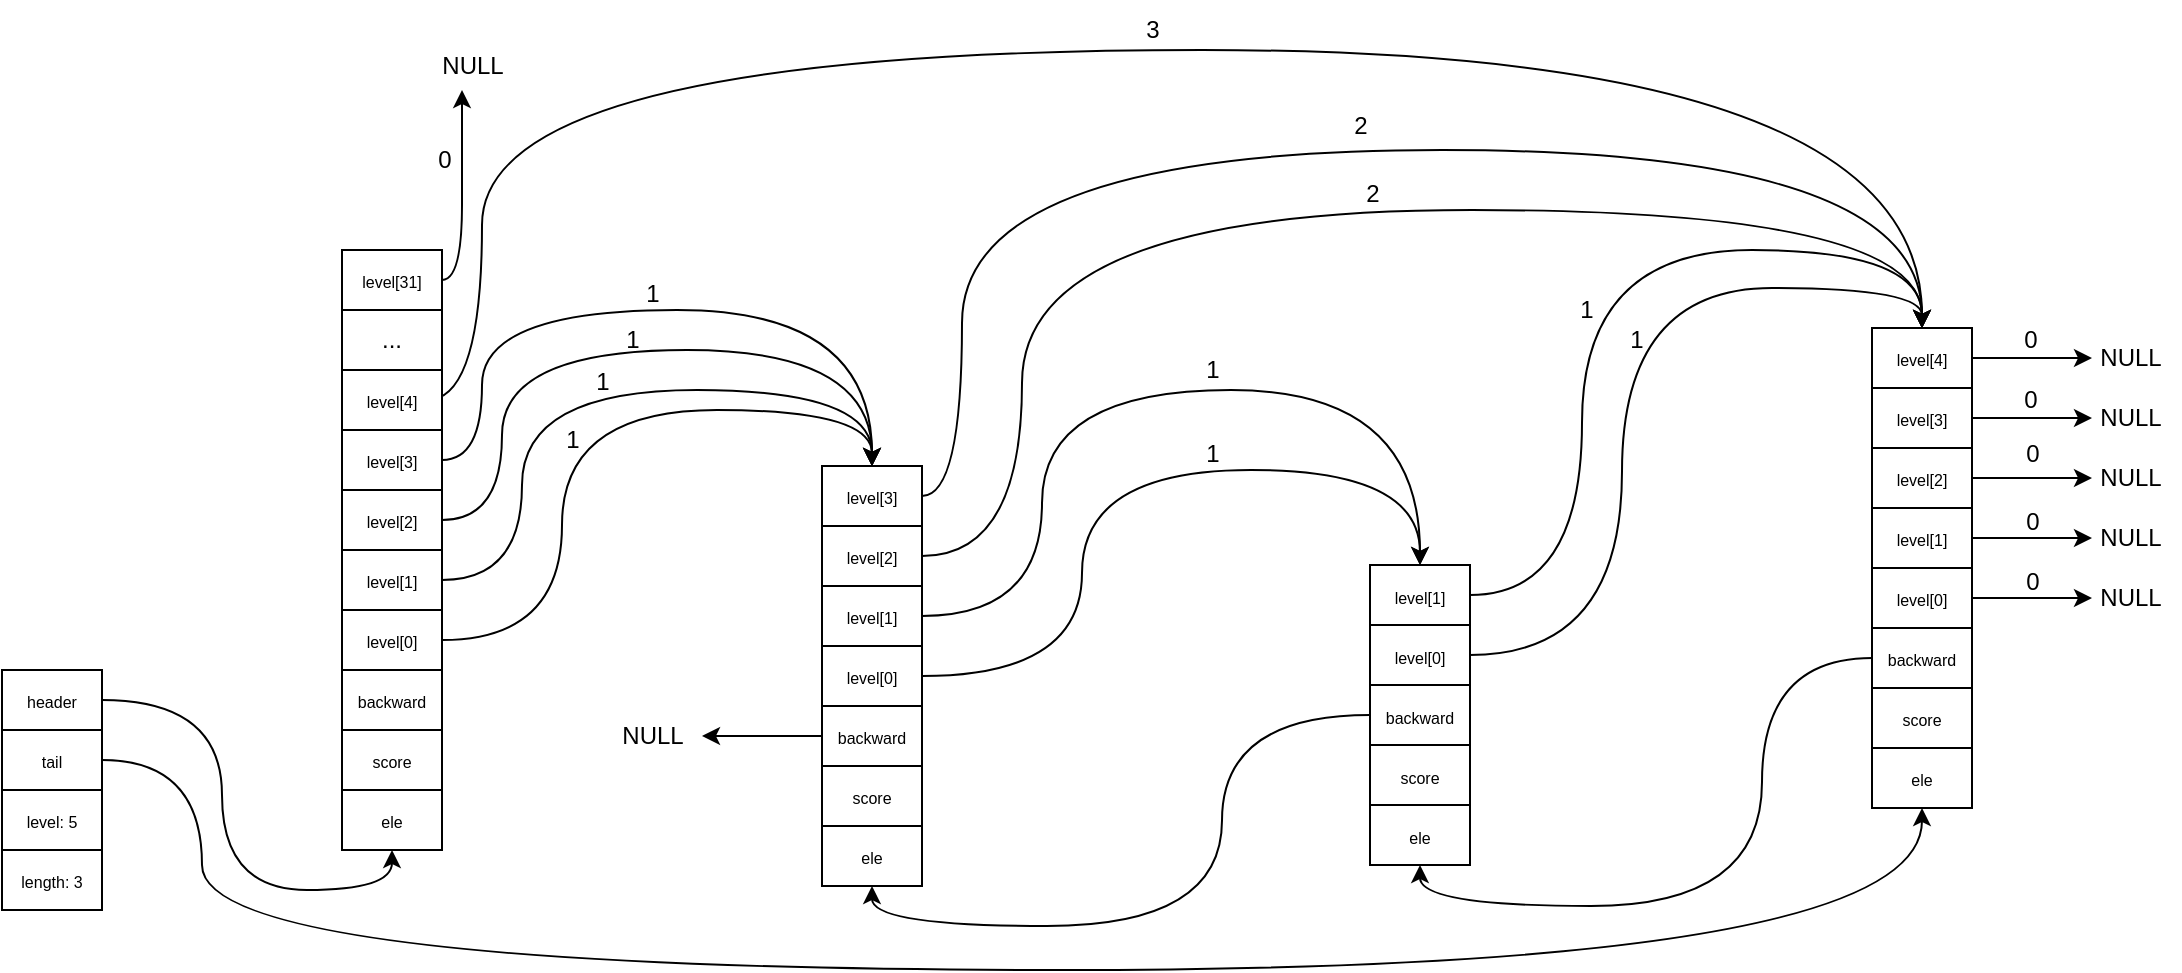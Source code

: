 <mxfile version="24.7.7">
  <diagram id="Iuk3INWK6WERBL2NvJCp" name="第 1 页">
    <mxGraphModel dx="896" dy="1763" grid="1" gridSize="10" guides="1" tooltips="1" connect="1" arrows="1" fold="1" page="1" pageScale="1" pageWidth="827" pageHeight="1169" math="0" shadow="0">
      <root>
        <mxCell id="0" />
        <mxCell id="1" parent="0" />
        <mxCell id="Zyi6MPLsJ4-3QmAOe-YW-1" value="&lt;font style=&quot;font-size: 8px;&quot;&gt;level[31]&lt;/font&gt;" style="rounded=0;whiteSpace=wrap;html=1;" parent="1" vertex="1">
          <mxGeometry x="200" y="120" width="50" height="30" as="geometry" />
        </mxCell>
        <mxCell id="Zyi6MPLsJ4-3QmAOe-YW-2" value="..." style="rounded=0;whiteSpace=wrap;html=1;" parent="1" vertex="1">
          <mxGeometry x="200" y="150" width="50" height="30" as="geometry" />
        </mxCell>
        <mxCell id="Zyi6MPLsJ4-3QmAOe-YW-3" style="edgeStyle=orthogonalEdgeStyle;rounded=0;orthogonalLoop=1;jettySize=auto;html=1;exitX=1;exitY=0.5;exitDx=0;exitDy=0;entryX=0.5;entryY=0;entryDx=0;entryDy=0;curved=1;" parent="1" target="Zyi6MPLsJ4-3QmAOe-YW-32" edge="1">
          <mxGeometry relative="1" as="geometry">
            <mxPoint x="242.5" y="195" as="sourcePoint" />
            <mxPoint x="687.5" y="180" as="targetPoint" />
            <Array as="points">
              <mxPoint x="270" y="195" />
              <mxPoint x="270" y="20" />
              <mxPoint x="990" y="20" />
            </Array>
          </mxGeometry>
        </mxCell>
        <mxCell id="Zyi6MPLsJ4-3QmAOe-YW-4" value="&lt;span style=&quot;font-size: 8px;&quot;&gt;level[4]&lt;/span&gt;" style="rounded=0;whiteSpace=wrap;html=1;" parent="1" vertex="1">
          <mxGeometry x="200" y="180" width="50" height="30" as="geometry" />
        </mxCell>
        <mxCell id="Zyi6MPLsJ4-3QmAOe-YW-5" style="edgeStyle=orthogonalEdgeStyle;rounded=0;orthogonalLoop=1;jettySize=auto;html=1;entryX=0.5;entryY=0;entryDx=0;entryDy=0;curved=1;" parent="1" source="Zyi6MPLsJ4-3QmAOe-YW-6" target="Zyi6MPLsJ4-3QmAOe-YW-16" edge="1">
          <mxGeometry relative="1" as="geometry">
            <Array as="points">
              <mxPoint x="270" y="225" />
              <mxPoint x="270" y="150" />
              <mxPoint x="465" y="150" />
            </Array>
          </mxGeometry>
        </mxCell>
        <mxCell id="Zyi6MPLsJ4-3QmAOe-YW-6" value="&lt;span style=&quot;font-size: 8px;&quot;&gt;level[3]&lt;/span&gt;" style="rounded=0;whiteSpace=wrap;html=1;" parent="1" vertex="1">
          <mxGeometry x="200" y="210" width="50" height="30" as="geometry" />
        </mxCell>
        <mxCell id="Zyi6MPLsJ4-3QmAOe-YW-7" style="edgeStyle=orthogonalEdgeStyle;rounded=0;orthogonalLoop=1;jettySize=auto;html=1;entryX=0.5;entryY=0;entryDx=0;entryDy=0;curved=1;" parent="1" source="Zyi6MPLsJ4-3QmAOe-YW-8" target="Zyi6MPLsJ4-3QmAOe-YW-16" edge="1">
          <mxGeometry relative="1" as="geometry">
            <Array as="points">
              <mxPoint x="280" y="255" />
              <mxPoint x="280" y="170" />
              <mxPoint x="465" y="170" />
            </Array>
          </mxGeometry>
        </mxCell>
        <mxCell id="Zyi6MPLsJ4-3QmAOe-YW-8" value="&lt;span style=&quot;font-size: 8px;&quot;&gt;level[2]&lt;/span&gt;" style="rounded=0;whiteSpace=wrap;html=1;" parent="1" vertex="1">
          <mxGeometry x="200" y="240" width="50" height="30" as="geometry" />
        </mxCell>
        <mxCell id="Zyi6MPLsJ4-3QmAOe-YW-9" style="edgeStyle=orthogonalEdgeStyle;rounded=0;orthogonalLoop=1;jettySize=auto;html=1;entryX=0.5;entryY=0;entryDx=0;entryDy=0;elbow=vertical;curved=1;" parent="1" source="Zyi6MPLsJ4-3QmAOe-YW-10" target="Zyi6MPLsJ4-3QmAOe-YW-16" edge="1">
          <mxGeometry relative="1" as="geometry">
            <Array as="points">
              <mxPoint x="290" y="285" />
              <mxPoint x="290" y="190" />
              <mxPoint x="465" y="190" />
            </Array>
          </mxGeometry>
        </mxCell>
        <mxCell id="Zyi6MPLsJ4-3QmAOe-YW-10" value="&lt;span style=&quot;font-size: 8px;&quot;&gt;level[1]&lt;/span&gt;" style="rounded=0;whiteSpace=wrap;html=1;" parent="1" vertex="1">
          <mxGeometry x="200" y="270" width="50" height="30" as="geometry" />
        </mxCell>
        <mxCell id="Zyi6MPLsJ4-3QmAOe-YW-11" style="edgeStyle=orthogonalEdgeStyle;rounded=0;orthogonalLoop=1;jettySize=auto;html=1;entryX=0.5;entryY=0;entryDx=0;entryDy=0;curved=1;" parent="1" source="Zyi6MPLsJ4-3QmAOe-YW-12" target="Zyi6MPLsJ4-3QmAOe-YW-16" edge="1">
          <mxGeometry relative="1" as="geometry">
            <Array as="points">
              <mxPoint x="310" y="315" />
              <mxPoint x="310" y="200" />
              <mxPoint x="465" y="200" />
            </Array>
          </mxGeometry>
        </mxCell>
        <mxCell id="Zyi6MPLsJ4-3QmAOe-YW-12" value="&lt;span style=&quot;font-size: 8px;&quot;&gt;level[0]&lt;/span&gt;" style="rounded=0;whiteSpace=wrap;html=1;" parent="1" vertex="1">
          <mxGeometry x="200" y="300" width="50" height="30" as="geometry" />
        </mxCell>
        <mxCell id="Zyi6MPLsJ4-3QmAOe-YW-13" value="&lt;span style=&quot;font-size: 8px;&quot;&gt;score&lt;/span&gt;" style="rounded=0;whiteSpace=wrap;html=1;" parent="1" vertex="1">
          <mxGeometry x="200" y="360" width="50" height="30" as="geometry" />
        </mxCell>
        <mxCell id="Zyi6MPLsJ4-3QmAOe-YW-14" value="&lt;span style=&quot;font-size: 8px;&quot;&gt;ele&lt;/span&gt;" style="rounded=0;whiteSpace=wrap;html=1;" parent="1" vertex="1">
          <mxGeometry x="200" y="390" width="50" height="30" as="geometry" />
        </mxCell>
        <mxCell id="Zyi6MPLsJ4-3QmAOe-YW-15" style="edgeStyle=orthogonalEdgeStyle;rounded=0;orthogonalLoop=1;jettySize=auto;html=1;entryX=0.5;entryY=0;entryDx=0;entryDy=0;curved=1;" parent="1" source="Zyi6MPLsJ4-3QmAOe-YW-16" target="Zyi6MPLsJ4-3QmAOe-YW-32" edge="1">
          <mxGeometry relative="1" as="geometry">
            <Array as="points">
              <mxPoint x="510" y="243" />
              <mxPoint x="510" y="70" />
              <mxPoint x="990" y="70" />
            </Array>
          </mxGeometry>
        </mxCell>
        <mxCell id="Zyi6MPLsJ4-3QmAOe-YW-16" value="&lt;span style=&quot;font-size: 8px;&quot;&gt;level[3]&lt;/span&gt;" style="rounded=0;whiteSpace=wrap;html=1;" parent="1" vertex="1">
          <mxGeometry x="440" y="228" width="50" height="30" as="geometry" />
        </mxCell>
        <mxCell id="Zyi6MPLsJ4-3QmAOe-YW-17" style="edgeStyle=orthogonalEdgeStyle;rounded=0;orthogonalLoop=1;jettySize=auto;html=1;entryX=0.5;entryY=0;entryDx=0;entryDy=0;curved=1;" parent="1" source="Zyi6MPLsJ4-3QmAOe-YW-18" target="Zyi6MPLsJ4-3QmAOe-YW-32" edge="1">
          <mxGeometry relative="1" as="geometry">
            <Array as="points">
              <mxPoint x="540" y="273" />
              <mxPoint x="540" y="100" />
              <mxPoint x="990" y="100" />
            </Array>
          </mxGeometry>
        </mxCell>
        <mxCell id="Zyi6MPLsJ4-3QmAOe-YW-18" value="&lt;span style=&quot;font-size: 8px;&quot;&gt;level[2]&lt;/span&gt;" style="rounded=0;whiteSpace=wrap;html=1;" parent="1" vertex="1">
          <mxGeometry x="440" y="258" width="50" height="30" as="geometry" />
        </mxCell>
        <mxCell id="Zyi6MPLsJ4-3QmAOe-YW-19" style="edgeStyle=orthogonalEdgeStyle;rounded=0;orthogonalLoop=1;jettySize=auto;html=1;entryX=0.5;entryY=0;entryDx=0;entryDy=0;curved=1;" parent="1" source="Zyi6MPLsJ4-3QmAOe-YW-20" target="Zyi6MPLsJ4-3QmAOe-YW-26" edge="1">
          <mxGeometry relative="1" as="geometry">
            <Array as="points">
              <mxPoint x="550" y="303" />
              <mxPoint x="550" y="190" />
              <mxPoint x="739" y="190" />
            </Array>
          </mxGeometry>
        </mxCell>
        <mxCell id="Zyi6MPLsJ4-3QmAOe-YW-20" value="&lt;span style=&quot;font-size: 8px;&quot;&gt;level[1]&lt;/span&gt;" style="rounded=0;whiteSpace=wrap;html=1;" parent="1" vertex="1">
          <mxGeometry x="440" y="288" width="50" height="30" as="geometry" />
        </mxCell>
        <mxCell id="Zyi6MPLsJ4-3QmAOe-YW-21" style="edgeStyle=orthogonalEdgeStyle;rounded=0;orthogonalLoop=1;jettySize=auto;html=1;entryX=0.5;entryY=0;entryDx=0;entryDy=0;curved=1;" parent="1" source="Zyi6MPLsJ4-3QmAOe-YW-22" target="Zyi6MPLsJ4-3QmAOe-YW-26" edge="1">
          <mxGeometry relative="1" as="geometry">
            <Array as="points">
              <mxPoint x="570" y="333" />
              <mxPoint x="570" y="230" />
              <mxPoint x="739" y="230" />
            </Array>
          </mxGeometry>
        </mxCell>
        <mxCell id="Zyi6MPLsJ4-3QmAOe-YW-22" value="&lt;span style=&quot;font-size: 8px;&quot;&gt;level[0]&lt;/span&gt;" style="rounded=0;whiteSpace=wrap;html=1;" parent="1" vertex="1">
          <mxGeometry x="440" y="318" width="50" height="30" as="geometry" />
        </mxCell>
        <mxCell id="Zyi6MPLsJ4-3QmAOe-YW-23" value="&lt;span style=&quot;font-size: 8px;&quot;&gt;score&lt;/span&gt;" style="rounded=0;whiteSpace=wrap;html=1;" parent="1" vertex="1">
          <mxGeometry x="440" y="378" width="50" height="30" as="geometry" />
        </mxCell>
        <mxCell id="Zyi6MPLsJ4-3QmAOe-YW-24" value="&lt;span style=&quot;font-size: 8px;&quot;&gt;ele&lt;/span&gt;" style="rounded=0;whiteSpace=wrap;html=1;" parent="1" vertex="1">
          <mxGeometry x="440" y="408" width="50" height="30" as="geometry" />
        </mxCell>
        <mxCell id="Zyi6MPLsJ4-3QmAOe-YW-25" style="edgeStyle=orthogonalEdgeStyle;rounded=0;orthogonalLoop=1;jettySize=auto;html=1;entryX=0.5;entryY=0;entryDx=0;entryDy=0;curved=1;" parent="1" source="Zyi6MPLsJ4-3QmAOe-YW-26" target="Zyi6MPLsJ4-3QmAOe-YW-32" edge="1">
          <mxGeometry relative="1" as="geometry">
            <Array as="points">
              <mxPoint x="820" y="293" />
              <mxPoint x="820" y="120" />
              <mxPoint x="990" y="120" />
            </Array>
          </mxGeometry>
        </mxCell>
        <mxCell id="Zyi6MPLsJ4-3QmAOe-YW-26" value="&lt;span style=&quot;font-size: 8px;&quot;&gt;level[1]&lt;/span&gt;" style="rounded=0;whiteSpace=wrap;html=1;" parent="1" vertex="1">
          <mxGeometry x="714" y="277.5" width="50" height="30" as="geometry" />
        </mxCell>
        <mxCell id="Zyi6MPLsJ4-3QmAOe-YW-27" style="edgeStyle=orthogonalEdgeStyle;rounded=0;orthogonalLoop=1;jettySize=auto;html=1;entryX=0.5;entryY=0;entryDx=0;entryDy=0;curved=1;" parent="1" source="Zyi6MPLsJ4-3QmAOe-YW-28" target="Zyi6MPLsJ4-3QmAOe-YW-32" edge="1">
          <mxGeometry relative="1" as="geometry">
            <Array as="points">
              <mxPoint x="840" y="323" />
              <mxPoint x="840" y="139" />
              <mxPoint x="990" y="139" />
            </Array>
          </mxGeometry>
        </mxCell>
        <mxCell id="Zyi6MPLsJ4-3QmAOe-YW-28" value="&lt;span style=&quot;font-size: 8px;&quot;&gt;level[0]&lt;/span&gt;" style="rounded=0;whiteSpace=wrap;html=1;" parent="1" vertex="1">
          <mxGeometry x="714" y="307.5" width="50" height="30" as="geometry" />
        </mxCell>
        <mxCell id="Zyi6MPLsJ4-3QmAOe-YW-29" value="&lt;span style=&quot;font-size: 8px;&quot;&gt;score&lt;/span&gt;" style="rounded=0;whiteSpace=wrap;html=1;" parent="1" vertex="1">
          <mxGeometry x="714" y="367.5" width="50" height="30" as="geometry" />
        </mxCell>
        <mxCell id="Zyi6MPLsJ4-3QmAOe-YW-30" value="&lt;span style=&quot;font-size: 8px;&quot;&gt;ele&lt;/span&gt;" style="rounded=0;whiteSpace=wrap;html=1;" parent="1" vertex="1">
          <mxGeometry x="714" y="397.5" width="50" height="30" as="geometry" />
        </mxCell>
        <mxCell id="Zyi6MPLsJ4-3QmAOe-YW-31" style="edgeStyle=orthogonalEdgeStyle;rounded=0;orthogonalLoop=1;jettySize=auto;html=1;" parent="1" source="Zyi6MPLsJ4-3QmAOe-YW-32" edge="1">
          <mxGeometry relative="1" as="geometry">
            <mxPoint x="1075" y="174" as="targetPoint" />
          </mxGeometry>
        </mxCell>
        <mxCell id="Zyi6MPLsJ4-3QmAOe-YW-32" value="&lt;span style=&quot;font-size: 8px;&quot;&gt;level[4]&lt;/span&gt;" style="rounded=0;whiteSpace=wrap;html=1;" parent="1" vertex="1">
          <mxGeometry x="965" y="159" width="50" height="30" as="geometry" />
        </mxCell>
        <mxCell id="Zyi6MPLsJ4-3QmAOe-YW-33" style="edgeStyle=orthogonalEdgeStyle;rounded=0;orthogonalLoop=1;jettySize=auto;html=1;" parent="1" source="Zyi6MPLsJ4-3QmAOe-YW-34" edge="1">
          <mxGeometry relative="1" as="geometry">
            <mxPoint x="1075" y="204" as="targetPoint" />
          </mxGeometry>
        </mxCell>
        <mxCell id="Zyi6MPLsJ4-3QmAOe-YW-34" value="&lt;span style=&quot;font-size: 8px;&quot;&gt;level[3]&lt;/span&gt;" style="rounded=0;whiteSpace=wrap;html=1;" parent="1" vertex="1">
          <mxGeometry x="965" y="189" width="50" height="30" as="geometry" />
        </mxCell>
        <mxCell id="Zyi6MPLsJ4-3QmAOe-YW-35" style="edgeStyle=orthogonalEdgeStyle;rounded=0;orthogonalLoop=1;jettySize=auto;html=1;" parent="1" source="Zyi6MPLsJ4-3QmAOe-YW-36" edge="1">
          <mxGeometry relative="1" as="geometry">
            <mxPoint x="1075" y="234" as="targetPoint" />
          </mxGeometry>
        </mxCell>
        <mxCell id="Zyi6MPLsJ4-3QmAOe-YW-36" value="&lt;span style=&quot;font-size: 8px;&quot;&gt;level[2]&lt;/span&gt;" style="rounded=0;whiteSpace=wrap;html=1;" parent="1" vertex="1">
          <mxGeometry x="965" y="219" width="50" height="30" as="geometry" />
        </mxCell>
        <mxCell id="Zyi6MPLsJ4-3QmAOe-YW-37" style="edgeStyle=orthogonalEdgeStyle;rounded=0;orthogonalLoop=1;jettySize=auto;html=1;" parent="1" source="Zyi6MPLsJ4-3QmAOe-YW-38" edge="1">
          <mxGeometry relative="1" as="geometry">
            <mxPoint x="1075" y="264" as="targetPoint" />
          </mxGeometry>
        </mxCell>
        <mxCell id="Zyi6MPLsJ4-3QmAOe-YW-38" value="&lt;span style=&quot;font-size: 8px;&quot;&gt;level[1]&lt;/span&gt;" style="rounded=0;whiteSpace=wrap;html=1;" parent="1" vertex="1">
          <mxGeometry x="965" y="249" width="50" height="30" as="geometry" />
        </mxCell>
        <mxCell id="Zyi6MPLsJ4-3QmAOe-YW-39" style="edgeStyle=orthogonalEdgeStyle;rounded=0;orthogonalLoop=1;jettySize=auto;html=1;exitX=1;exitY=0.5;exitDx=0;exitDy=0;" parent="1" source="Zyi6MPLsJ4-3QmAOe-YW-40" edge="1">
          <mxGeometry relative="1" as="geometry">
            <mxPoint x="1075" y="294" as="targetPoint" />
          </mxGeometry>
        </mxCell>
        <mxCell id="Zyi6MPLsJ4-3QmAOe-YW-40" value="&lt;span style=&quot;font-size: 8px;&quot;&gt;level[0]&lt;/span&gt;" style="rounded=0;whiteSpace=wrap;html=1;" parent="1" vertex="1">
          <mxGeometry x="965" y="279" width="50" height="30" as="geometry" />
        </mxCell>
        <mxCell id="Zyi6MPLsJ4-3QmAOe-YW-41" value="&lt;span style=&quot;font-size: 8px;&quot;&gt;score&lt;/span&gt;" style="rounded=0;whiteSpace=wrap;html=1;" parent="1" vertex="1">
          <mxGeometry x="965" y="339" width="50" height="30" as="geometry" />
        </mxCell>
        <mxCell id="Zyi6MPLsJ4-3QmAOe-YW-42" value="&lt;span style=&quot;font-size: 8px;&quot;&gt;ele&lt;/span&gt;" style="rounded=0;whiteSpace=wrap;html=1;" parent="1" vertex="1">
          <mxGeometry x="965" y="369" width="50" height="30" as="geometry" />
        </mxCell>
        <mxCell id="Zyi6MPLsJ4-3QmAOe-YW-43" style="edgeStyle=orthogonalEdgeStyle;rounded=0;orthogonalLoop=1;jettySize=auto;html=1;entryX=0.5;entryY=1;entryDx=0;entryDy=0;curved=1;" parent="1" source="Zyi6MPLsJ4-3QmAOe-YW-44" target="Zyi6MPLsJ4-3QmAOe-YW-14" edge="1">
          <mxGeometry relative="1" as="geometry">
            <Array as="points">
              <mxPoint x="140" y="345" />
              <mxPoint x="140" y="440" />
              <mxPoint x="225" y="440" />
            </Array>
          </mxGeometry>
        </mxCell>
        <mxCell id="Zyi6MPLsJ4-3QmAOe-YW-44" value="&lt;span style=&quot;font-size: 8px;&quot;&gt;header&lt;/span&gt;" style="rounded=0;whiteSpace=wrap;html=1;" parent="1" vertex="1">
          <mxGeometry x="30" y="330" width="50" height="30" as="geometry" />
        </mxCell>
        <mxCell id="Zyi6MPLsJ4-3QmAOe-YW-45" style="edgeStyle=orthogonalEdgeStyle;rounded=0;orthogonalLoop=1;jettySize=auto;html=1;entryX=0.5;entryY=1;entryDx=0;entryDy=0;curved=1;" parent="1" source="Zyi6MPLsJ4-3QmAOe-YW-46" target="Zyi6MPLsJ4-3QmAOe-YW-42" edge="1">
          <mxGeometry relative="1" as="geometry">
            <Array as="points">
              <mxPoint x="130" y="375" />
              <mxPoint x="130" y="480" />
              <mxPoint x="990" y="480" />
            </Array>
          </mxGeometry>
        </mxCell>
        <mxCell id="Zyi6MPLsJ4-3QmAOe-YW-46" value="&lt;span style=&quot;font-size: 8px;&quot;&gt;tail&lt;/span&gt;" style="rounded=0;whiteSpace=wrap;html=1;" parent="1" vertex="1">
          <mxGeometry x="30" y="360" width="50" height="30" as="geometry" />
        </mxCell>
        <mxCell id="Zyi6MPLsJ4-3QmAOe-YW-47" value="&lt;span style=&quot;font-size: 8px;&quot;&gt;level: 5&lt;/span&gt;" style="rounded=0;whiteSpace=wrap;html=1;" parent="1" vertex="1">
          <mxGeometry x="30" y="390" width="50" height="30" as="geometry" />
        </mxCell>
        <mxCell id="Zyi6MPLsJ4-3QmAOe-YW-48" value="&lt;span style=&quot;font-size: 8px;&quot;&gt;length: 3&lt;/span&gt;" style="rounded=0;whiteSpace=wrap;html=1;" parent="1" vertex="1">
          <mxGeometry x="30" y="420" width="50" height="30" as="geometry" />
        </mxCell>
        <mxCell id="Zyi6MPLsJ4-3QmAOe-YW-49" value="" style="endArrow=classic;html=1;rounded=0;exitX=1;exitY=0.5;exitDx=0;exitDy=0;edgeStyle=orthogonalEdgeStyle;curved=1;" parent="1" source="Zyi6MPLsJ4-3QmAOe-YW-1" edge="1">
          <mxGeometry width="50" height="50" relative="1" as="geometry">
            <mxPoint x="310" y="100" as="sourcePoint" />
            <mxPoint x="260" y="40" as="targetPoint" />
            <Array as="points">
              <mxPoint x="260" y="135" />
              <mxPoint x="260" y="60" />
            </Array>
          </mxGeometry>
        </mxCell>
        <mxCell id="Zyi6MPLsJ4-3QmAOe-YW-50" value="NULL" style="text;html=1;align=center;verticalAlign=middle;resizable=0;points=[];autosize=1;strokeColor=none;fillColor=none;" parent="1" vertex="1">
          <mxGeometry x="240" y="13" width="50" height="30" as="geometry" />
        </mxCell>
        <mxCell id="Zyi6MPLsJ4-3QmAOe-YW-51" value="&lt;span style=&quot;font-size: 8px;&quot;&gt;backward&lt;/span&gt;" style="rounded=0;whiteSpace=wrap;html=1;" parent="1" vertex="1">
          <mxGeometry x="200" y="330" width="50" height="30" as="geometry" />
        </mxCell>
        <mxCell id="VElmKGyjz9DRnz6BZ7Tx-12" style="edgeStyle=orthogonalEdgeStyle;rounded=0;orthogonalLoop=1;jettySize=auto;html=1;curved=1;" edge="1" parent="1" source="Zyi6MPLsJ4-3QmAOe-YW-52">
          <mxGeometry relative="1" as="geometry">
            <mxPoint x="380" y="363" as="targetPoint" />
          </mxGeometry>
        </mxCell>
        <mxCell id="Zyi6MPLsJ4-3QmAOe-YW-52" value="&lt;span style=&quot;font-size: 8px;&quot;&gt;backward&lt;/span&gt;" style="rounded=0;whiteSpace=wrap;html=1;" parent="1" vertex="1">
          <mxGeometry x="440" y="348" width="50" height="30" as="geometry" />
        </mxCell>
        <mxCell id="Zyi6MPLsJ4-3QmAOe-YW-53" style="edgeStyle=orthogonalEdgeStyle;rounded=0;orthogonalLoop=1;jettySize=auto;html=1;exitX=0;exitY=0.5;exitDx=0;exitDy=0;entryX=0.5;entryY=1;entryDx=0;entryDy=0;curved=1;" parent="1" source="Zyi6MPLsJ4-3QmAOe-YW-54" target="Zyi6MPLsJ4-3QmAOe-YW-24" edge="1">
          <mxGeometry relative="1" as="geometry">
            <Array as="points">
              <mxPoint x="640" y="353" />
              <mxPoint x="640" y="458" />
              <mxPoint x="465" y="458" />
            </Array>
          </mxGeometry>
        </mxCell>
        <mxCell id="Zyi6MPLsJ4-3QmAOe-YW-54" value="&lt;span style=&quot;font-size: 8px;&quot;&gt;backward&lt;/span&gt;" style="rounded=0;whiteSpace=wrap;html=1;" parent="1" vertex="1">
          <mxGeometry x="714" y="337.5" width="50" height="30" as="geometry" />
        </mxCell>
        <mxCell id="Zyi6MPLsJ4-3QmAOe-YW-55" style="edgeStyle=orthogonalEdgeStyle;rounded=0;orthogonalLoop=1;jettySize=auto;html=1;entryX=0.5;entryY=1;entryDx=0;entryDy=0;curved=1;" parent="1" source="Zyi6MPLsJ4-3QmAOe-YW-56" target="Zyi6MPLsJ4-3QmAOe-YW-30" edge="1">
          <mxGeometry relative="1" as="geometry">
            <Array as="points">
              <mxPoint x="910" y="324" />
              <mxPoint x="910" y="448" />
              <mxPoint x="739" y="448" />
            </Array>
          </mxGeometry>
        </mxCell>
        <mxCell id="Zyi6MPLsJ4-3QmAOe-YW-56" value="&lt;span style=&quot;font-size: 8px;&quot;&gt;backward&lt;/span&gt;" style="rounded=0;whiteSpace=wrap;html=1;" parent="1" vertex="1">
          <mxGeometry x="965" y="309" width="50" height="30" as="geometry" />
        </mxCell>
        <mxCell id="Zyi6MPLsJ4-3QmAOe-YW-57" value="0" style="text;html=1;align=center;verticalAlign=middle;resizable=0;points=[];autosize=1;strokeColor=none;fillColor=none;" parent="1" vertex="1">
          <mxGeometry x="236" y="60" width="30" height="30" as="geometry" />
        </mxCell>
        <mxCell id="Zyi6MPLsJ4-3QmAOe-YW-58" value="3" style="text;html=1;align=center;verticalAlign=middle;resizable=0;points=[];autosize=1;strokeColor=none;fillColor=none;" parent="1" vertex="1">
          <mxGeometry x="590" y="-5" width="30" height="30" as="geometry" />
        </mxCell>
        <mxCell id="Zyi6MPLsJ4-3QmAOe-YW-59" value="1" style="text;html=1;align=center;verticalAlign=middle;resizable=0;points=[];autosize=1;strokeColor=none;fillColor=none;" parent="1" vertex="1">
          <mxGeometry x="340" y="127" width="30" height="30" as="geometry" />
        </mxCell>
        <mxCell id="Zyi6MPLsJ4-3QmAOe-YW-60" value="1" style="text;html=1;align=center;verticalAlign=middle;resizable=0;points=[];autosize=1;strokeColor=none;fillColor=none;" parent="1" vertex="1">
          <mxGeometry x="330" y="150" width="30" height="30" as="geometry" />
        </mxCell>
        <mxCell id="Zyi6MPLsJ4-3QmAOe-YW-61" value="1" style="text;html=1;align=center;verticalAlign=middle;resizable=0;points=[];autosize=1;strokeColor=none;fillColor=none;" parent="1" vertex="1">
          <mxGeometry x="315" y="171" width="30" height="30" as="geometry" />
        </mxCell>
        <mxCell id="Zyi6MPLsJ4-3QmAOe-YW-62" value="1" style="text;html=1;align=center;verticalAlign=middle;resizable=0;points=[];autosize=1;strokeColor=none;fillColor=none;" parent="1" vertex="1">
          <mxGeometry x="300" y="200" width="30" height="30" as="geometry" />
        </mxCell>
        <mxCell id="Zyi6MPLsJ4-3QmAOe-YW-63" value="2" style="text;html=1;align=center;verticalAlign=middle;resizable=0;points=[];autosize=1;strokeColor=none;fillColor=none;" parent="1" vertex="1">
          <mxGeometry x="694" y="43" width="30" height="30" as="geometry" />
        </mxCell>
        <mxCell id="Zyi6MPLsJ4-3QmAOe-YW-64" value="2" style="text;html=1;align=center;verticalAlign=middle;resizable=0;points=[];autosize=1;strokeColor=none;fillColor=none;" parent="1" vertex="1">
          <mxGeometry x="700" y="77" width="30" height="30" as="geometry" />
        </mxCell>
        <mxCell id="Zyi6MPLsJ4-3QmAOe-YW-65" value="1" style="text;html=1;align=center;verticalAlign=middle;resizable=0;points=[];autosize=1;strokeColor=none;fillColor=none;" parent="1" vertex="1">
          <mxGeometry x="807" y="135" width="30" height="30" as="geometry" />
        </mxCell>
        <mxCell id="Zyi6MPLsJ4-3QmAOe-YW-66" value="1" style="text;html=1;align=center;verticalAlign=middle;resizable=0;points=[];autosize=1;strokeColor=none;fillColor=none;" parent="1" vertex="1">
          <mxGeometry x="832" y="150" width="30" height="30" as="geometry" />
        </mxCell>
        <mxCell id="Zyi6MPLsJ4-3QmAOe-YW-67" value="1" style="text;html=1;align=center;verticalAlign=middle;resizable=0;points=[];autosize=1;strokeColor=none;fillColor=none;" parent="1" vertex="1">
          <mxGeometry x="620" y="165" width="30" height="30" as="geometry" />
        </mxCell>
        <mxCell id="Zyi6MPLsJ4-3QmAOe-YW-68" value="1" style="text;html=1;align=center;verticalAlign=middle;resizable=0;points=[];autosize=1;strokeColor=none;fillColor=none;" parent="1" vertex="1">
          <mxGeometry x="620" y="207" width="30" height="30" as="geometry" />
        </mxCell>
        <mxCell id="Zyi6MPLsJ4-3QmAOe-YW-69" value="NULL" style="text;html=1;align=center;verticalAlign=middle;resizable=0;points=[];autosize=1;strokeColor=none;fillColor=none;" parent="1" vertex="1">
          <mxGeometry x="1069" y="159" width="50" height="30" as="geometry" />
        </mxCell>
        <mxCell id="Zyi6MPLsJ4-3QmAOe-YW-70" value="NULL" style="text;html=1;align=center;verticalAlign=middle;resizable=0;points=[];autosize=1;strokeColor=none;fillColor=none;" parent="1" vertex="1">
          <mxGeometry x="1069" y="189" width="50" height="30" as="geometry" />
        </mxCell>
        <mxCell id="Zyi6MPLsJ4-3QmAOe-YW-71" value="NULL" style="text;html=1;align=center;verticalAlign=middle;resizable=0;points=[];autosize=1;strokeColor=none;fillColor=none;" parent="1" vertex="1">
          <mxGeometry x="1069" y="219" width="50" height="30" as="geometry" />
        </mxCell>
        <mxCell id="Zyi6MPLsJ4-3QmAOe-YW-72" value="NULL" style="text;html=1;align=center;verticalAlign=middle;resizable=0;points=[];autosize=1;strokeColor=none;fillColor=none;" parent="1" vertex="1">
          <mxGeometry x="1069" y="249" width="50" height="30" as="geometry" />
        </mxCell>
        <mxCell id="Zyi6MPLsJ4-3QmAOe-YW-73" value="NULL" style="text;html=1;align=center;verticalAlign=middle;resizable=0;points=[];autosize=1;strokeColor=none;fillColor=none;" parent="1" vertex="1">
          <mxGeometry x="1069" y="279" width="50" height="30" as="geometry" />
        </mxCell>
        <mxCell id="Zyi6MPLsJ4-3QmAOe-YW-74" value="0" style="text;html=1;align=center;verticalAlign=middle;resizable=0;points=[];autosize=1;strokeColor=none;fillColor=none;" parent="1" vertex="1">
          <mxGeometry x="1029" y="150" width="30" height="30" as="geometry" />
        </mxCell>
        <mxCell id="Zyi6MPLsJ4-3QmAOe-YW-75" value="0" style="text;html=1;align=center;verticalAlign=middle;resizable=0;points=[];autosize=1;strokeColor=none;fillColor=none;" parent="1" vertex="1">
          <mxGeometry x="1029" y="180" width="30" height="30" as="geometry" />
        </mxCell>
        <mxCell id="Zyi6MPLsJ4-3QmAOe-YW-76" value="0" style="text;html=1;align=center;verticalAlign=middle;resizable=0;points=[];autosize=1;strokeColor=none;fillColor=none;" parent="1" vertex="1">
          <mxGeometry x="1030" y="207" width="30" height="30" as="geometry" />
        </mxCell>
        <mxCell id="Zyi6MPLsJ4-3QmAOe-YW-77" value="0" style="text;html=1;align=center;verticalAlign=middle;resizable=0;points=[];autosize=1;strokeColor=none;fillColor=none;" parent="1" vertex="1">
          <mxGeometry x="1030" y="241" width="30" height="30" as="geometry" />
        </mxCell>
        <mxCell id="Zyi6MPLsJ4-3QmAOe-YW-78" value="0" style="text;html=1;align=center;verticalAlign=middle;resizable=0;points=[];autosize=1;strokeColor=none;fillColor=none;" parent="1" vertex="1">
          <mxGeometry x="1030" y="271" width="30" height="30" as="geometry" />
        </mxCell>
        <mxCell id="VElmKGyjz9DRnz6BZ7Tx-13" value="NULL" style="text;html=1;align=center;verticalAlign=middle;resizable=0;points=[];autosize=1;strokeColor=none;fillColor=none;" vertex="1" parent="1">
          <mxGeometry x="330" y="348" width="50" height="30" as="geometry" />
        </mxCell>
      </root>
    </mxGraphModel>
  </diagram>
</mxfile>
